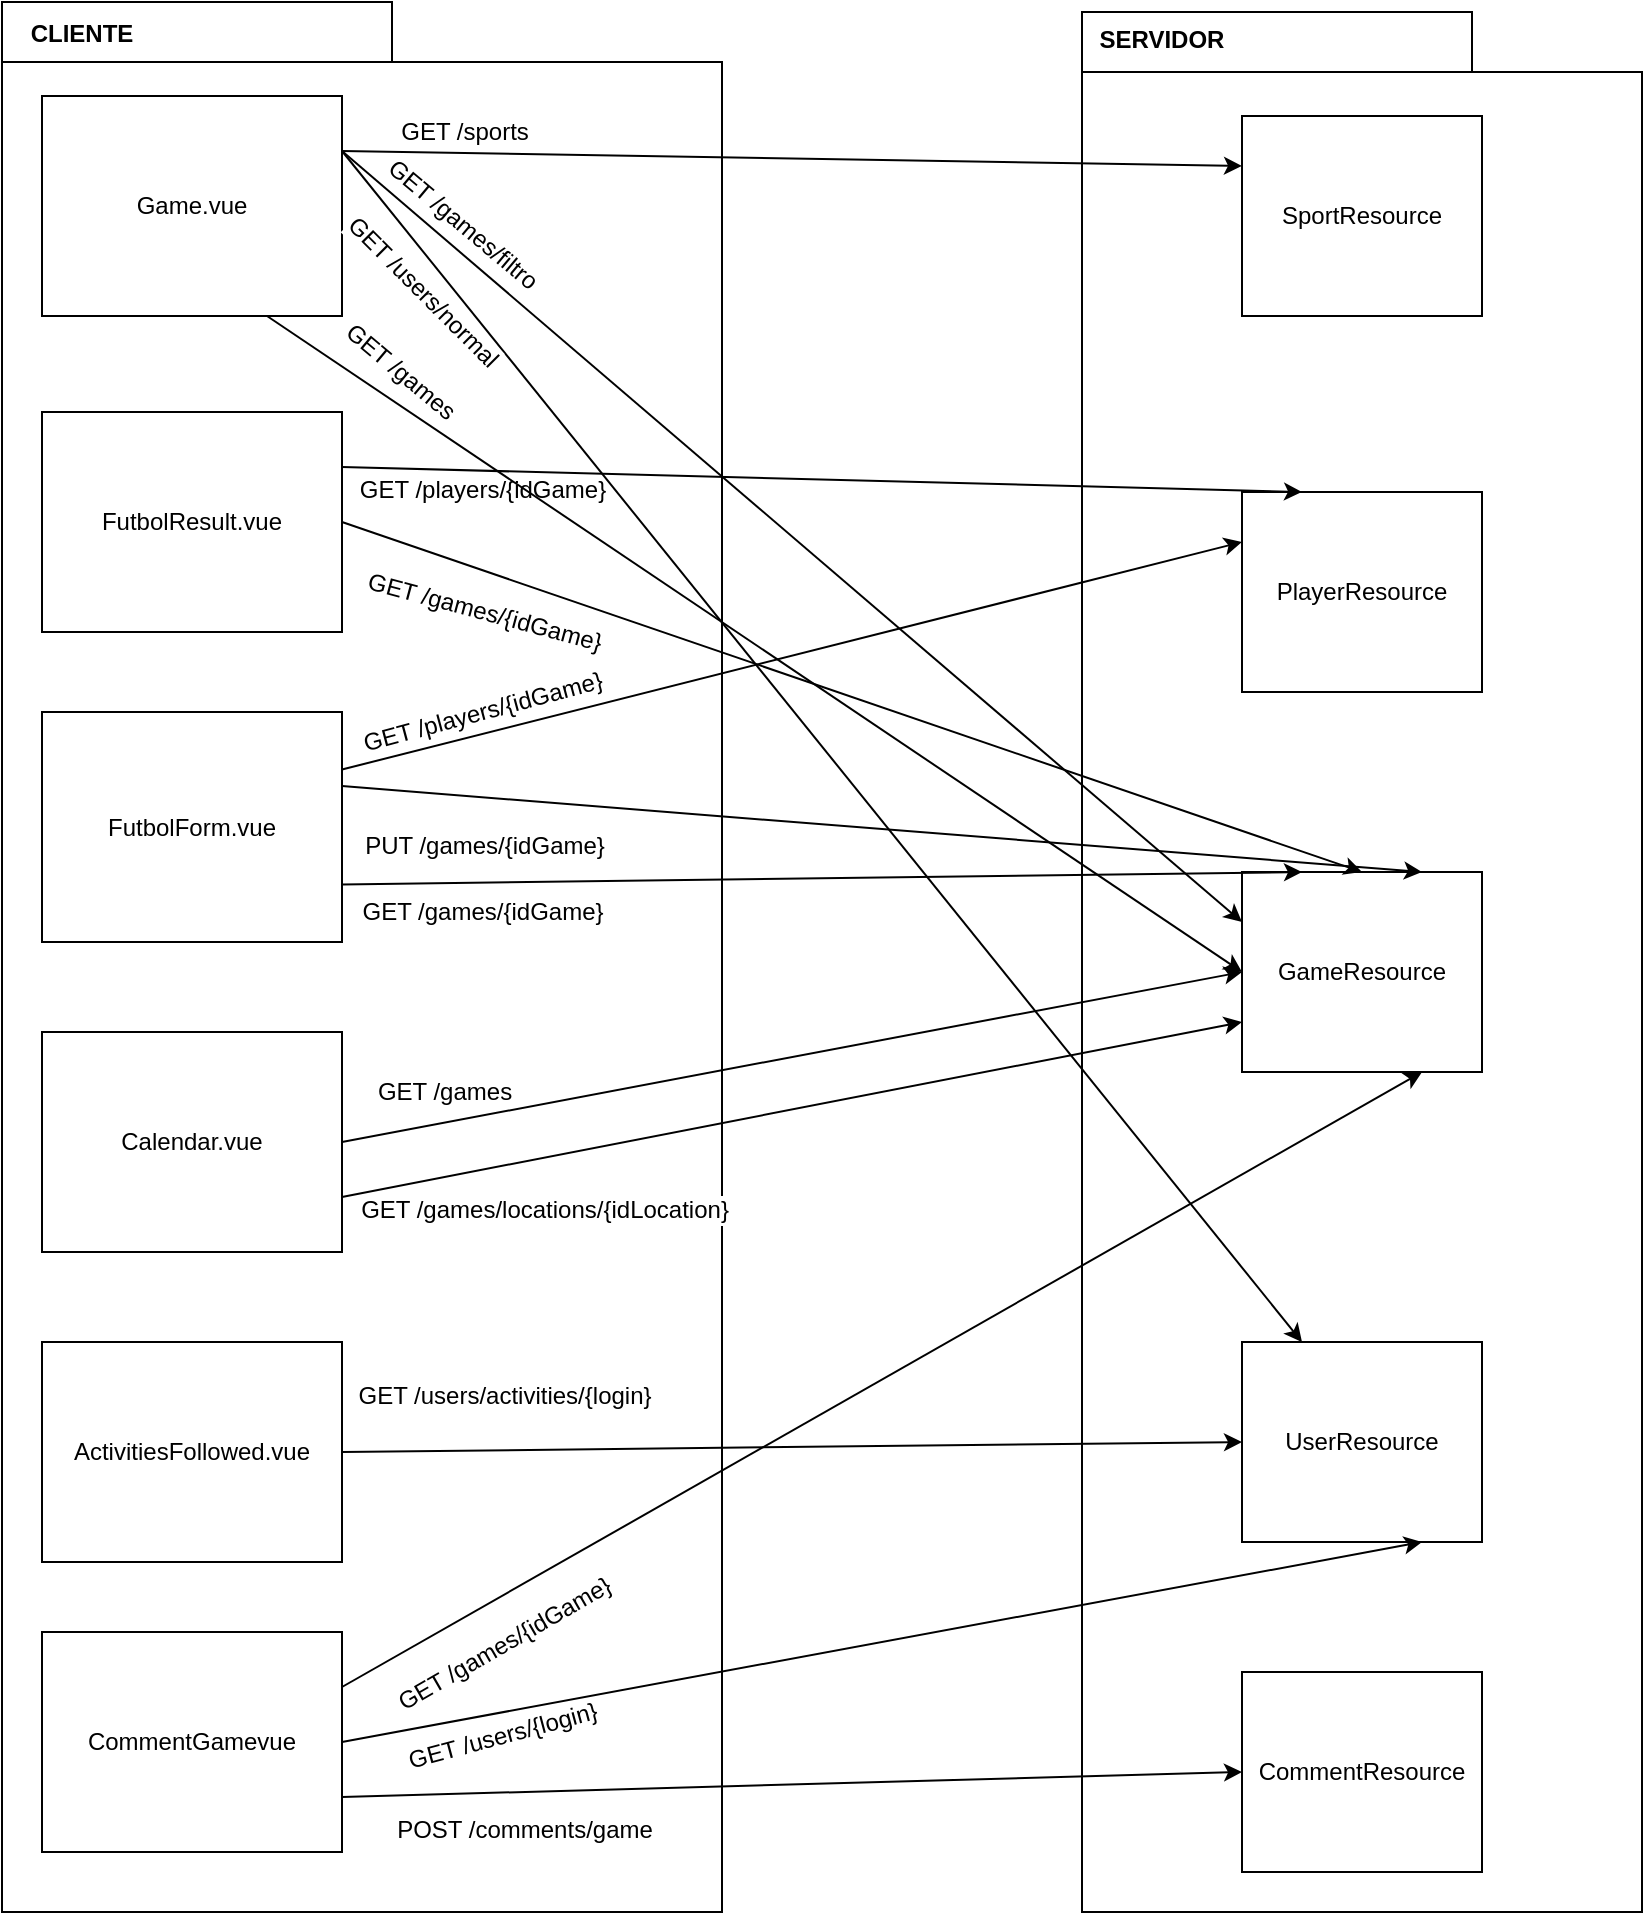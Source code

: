 <mxfile version="10.7.3" type="device"><diagram id="qDRfGwPWwqNrgD3D_uTH" name="Page-1"><mxGraphModel dx="918" dy="1701" grid="1" gridSize="10" guides="1" tooltips="1" connect="1" arrows="1" fold="1" page="1" pageScale="1" pageWidth="827" pageHeight="1169" math="0" shadow="0"><root><mxCell id="0"/><mxCell id="1" parent="0"/><mxCell id="4OftyYT4Xu0uSEjtU4bf-14" value="" style="shape=folder;fontStyle=1;spacingTop=10;tabWidth=195;tabHeight=30;tabPosition=left;html=1;gradientColor=none;" vertex="1" parent="1"><mxGeometry x="540" y="-10" width="280" height="950" as="geometry"/></mxCell><mxCell id="4OftyYT4Xu0uSEjtU4bf-13" value="" style="shape=folder;fontStyle=1;spacingTop=10;tabWidth=195;tabHeight=30;tabPosition=left;html=1;gradientColor=none;" vertex="1" parent="1"><mxGeometry y="-15" width="360" height="955" as="geometry"/></mxCell><mxCell id="4OftyYT4Xu0uSEjtU4bf-1" value="Game.vue" style="rounded=0;whiteSpace=wrap;html=1;" vertex="1" parent="1"><mxGeometry x="20" y="32" width="150" height="110" as="geometry"/></mxCell><mxCell id="4OftyYT4Xu0uSEjtU4bf-2" value="SportResource" style="rounded=0;whiteSpace=wrap;html=1;" vertex="1" parent="1"><mxGeometry x="620" y="42" width="120" height="100" as="geometry"/></mxCell><mxCell id="4OftyYT4Xu0uSEjtU4bf-12" value="FutbolResult.vue" style="rounded=0;whiteSpace=wrap;html=1;" vertex="1" parent="1"><mxGeometry x="20" y="190" width="150" height="110" as="geometry"/></mxCell><mxCell id="4OftyYT4Xu0uSEjtU4bf-15" value="CLIENTE" style="text;align=center;fontStyle=1;verticalAlign=middle;spacingLeft=3;spacingRight=3;strokeColor=none;rotatable=0;points=[[0,0.5],[1,0.5]];portConstraint=eastwest;gradientColor=none;" vertex="1" parent="1"><mxGeometry y="-13" width="80" height="26" as="geometry"/></mxCell><mxCell id="4OftyYT4Xu0uSEjtU4bf-16" value="SERVIDOR" style="text;align=center;fontStyle=1;verticalAlign=middle;spacingLeft=3;spacingRight=3;strokeColor=none;rotatable=0;points=[[0,0.5],[1,0.5]];portConstraint=eastwest;gradientColor=none;" vertex="1" parent="1"><mxGeometry x="540" y="-10" width="80" height="26" as="geometry"/></mxCell><mxCell id="4OftyYT4Xu0uSEjtU4bf-37" style="edgeStyle=orthogonalEdgeStyle;rounded=0;orthogonalLoop=1;jettySize=auto;html=1;exitX=0.75;exitY=1;exitDx=0;exitDy=0;entryX=0.75;entryY=1;entryDx=0;entryDy=0;" edge="1" parent="1" source="4OftyYT4Xu0uSEjtU4bf-27" target="4OftyYT4Xu0uSEjtU4bf-27"><mxGeometry relative="1" as="geometry"><mxPoint x="110" y="415" as="targetPoint"/></mxGeometry></mxCell><mxCell id="4OftyYT4Xu0uSEjtU4bf-27" value="FutbolForm.vue" style="rounded=0;whiteSpace=wrap;html=1;" vertex="1" parent="1"><mxGeometry x="20" y="340" width="150" height="115" as="geometry"/></mxCell><mxCell id="4OftyYT4Xu0uSEjtU4bf-42" value="CommentGamevue" style="rounded=0;whiteSpace=wrap;html=1;" vertex="1" parent="1"><mxGeometry x="20" y="800" width="150" height="110" as="geometry"/></mxCell><mxCell id="4OftyYT4Xu0uSEjtU4bf-47" value="Calendar.vue" style="rounded=0;whiteSpace=wrap;html=1;" vertex="1" parent="1"><mxGeometry x="20" y="500" width="150" height="110" as="geometry"/></mxCell><mxCell id="4OftyYT4Xu0uSEjtU4bf-54" value="ActivitiesFollowed.vue" style="rounded=0;whiteSpace=wrap;html=1;" vertex="1" parent="1"><mxGeometry x="20" y="655" width="150" height="110" as="geometry"/></mxCell><mxCell id="4OftyYT4Xu0uSEjtU4bf-55" value="UserResource" style="rounded=0;whiteSpace=wrap;html=1;" vertex="1" parent="1"><mxGeometry x="620" y="655" width="120" height="100" as="geometry"/></mxCell><mxCell id="4OftyYT4Xu0uSEjtU4bf-56" value="" style="endArrow=classic;html=1;entryX=0;entryY=0.5;entryDx=0;entryDy=0;exitX=1;exitY=0.5;exitDx=0;exitDy=0;" edge="1" parent="1" source="4OftyYT4Xu0uSEjtU4bf-54" target="4OftyYT4Xu0uSEjtU4bf-55"><mxGeometry width="50" height="50" relative="1" as="geometry"><mxPoint x="180" y="743" as="sourcePoint"/><mxPoint x="730" y="315" as="targetPoint"/><Array as="points"/></mxGeometry></mxCell><mxCell id="4OftyYT4Xu0uSEjtU4bf-57" value="GET /users/activities/{login}&lt;br&gt;" style="text;html=1;resizable=0;points=[];align=center;verticalAlign=middle;labelBackgroundColor=#ffffff;rotation=0;" vertex="1" connectable="0" parent="4OftyYT4Xu0uSEjtU4bf-56"><mxGeometry x="-0.91" y="-1" relative="1" as="geometry"><mxPoint x="60" y="-29" as="offset"/></mxGeometry></mxCell><mxCell id="4OftyYT4Xu0uSEjtU4bf-60" value="GameResource" style="rounded=0;whiteSpace=wrap;html=1;" vertex="1" parent="1"><mxGeometry x="620" y="420" width="120" height="100" as="geometry"/></mxCell><mxCell id="4OftyYT4Xu0uSEjtU4bf-61" value="" style="endArrow=classic;html=1;entryX=0;entryY=0.75;entryDx=0;entryDy=0;exitX=1;exitY=0.75;exitDx=0;exitDy=0;" edge="1" parent="1" source="4OftyYT4Xu0uSEjtU4bf-47" target="4OftyYT4Xu0uSEjtU4bf-60"><mxGeometry width="50" height="50" relative="1" as="geometry"><mxPoint x="180" y="593" as="sourcePoint"/><mxPoint x="640" y="290" as="targetPoint"/><Array as="points"/></mxGeometry></mxCell><mxCell id="4OftyYT4Xu0uSEjtU4bf-62" value="GET /games/locations/{idLocation}" style="text;html=1;resizable=0;points=[];align=center;verticalAlign=middle;labelBackgroundColor=#ffffff;rotation=0;" vertex="1" connectable="0" parent="4OftyYT4Xu0uSEjtU4bf-61"><mxGeometry x="-0.91" y="-1" relative="1" as="geometry"><mxPoint x="80" y="9" as="offset"/></mxGeometry></mxCell><mxCell id="4OftyYT4Xu0uSEjtU4bf-63" value="" style="endArrow=classic;html=1;entryX=0;entryY=0.5;entryDx=0;entryDy=0;exitX=1;exitY=0.5;exitDx=0;exitDy=0;" edge="1" parent="1" source="4OftyYT4Xu0uSEjtU4bf-47" target="4OftyYT4Xu0uSEjtU4bf-60"><mxGeometry width="50" height="50" relative="1" as="geometry"><mxPoint x="180" y="743" as="sourcePoint"/><mxPoint x="640" y="448" as="targetPoint"/><Array as="points"/></mxGeometry></mxCell><mxCell id="4OftyYT4Xu0uSEjtU4bf-64" value="GET /games&lt;br&gt;" style="text;html=1;resizable=0;points=[];align=center;verticalAlign=middle;labelBackgroundColor=#ffffff;rotation=0;" vertex="1" connectable="0" parent="4OftyYT4Xu0uSEjtU4bf-63"><mxGeometry x="-0.91" y="-1" relative="1" as="geometry"><mxPoint x="30" y="-22.5" as="offset"/></mxGeometry></mxCell><mxCell id="4OftyYT4Xu0uSEjtU4bf-65" value="CommentResource" style="rounded=0;whiteSpace=wrap;html=1;" vertex="1" parent="1"><mxGeometry x="620" y="820" width="120" height="100" as="geometry"/></mxCell><mxCell id="4OftyYT4Xu0uSEjtU4bf-67" value="" style="endArrow=classic;html=1;entryX=0;entryY=0.5;entryDx=0;entryDy=0;exitX=1;exitY=0.75;exitDx=0;exitDy=0;" edge="1" parent="1" source="4OftyYT4Xu0uSEjtU4bf-42" target="4OftyYT4Xu0uSEjtU4bf-65"><mxGeometry width="50" height="50" relative="1" as="geometry"><mxPoint x="180" y="720" as="sourcePoint"/><mxPoint x="630" y="680" as="targetPoint"/><Array as="points"/></mxGeometry></mxCell><mxCell id="4OftyYT4Xu0uSEjtU4bf-68" value="POST /comments/game&lt;br&gt;" style="text;html=1;resizable=0;points=[];align=center;verticalAlign=middle;labelBackgroundColor=#ffffff;rotation=0;" vertex="1" connectable="0" parent="4OftyYT4Xu0uSEjtU4bf-67"><mxGeometry x="-0.91" y="-1" relative="1" as="geometry"><mxPoint x="70" y="15.5" as="offset"/></mxGeometry></mxCell><mxCell id="4OftyYT4Xu0uSEjtU4bf-69" value="" style="endArrow=classic;html=1;entryX=0.75;entryY=1;entryDx=0;entryDy=0;exitX=1;exitY=0.5;exitDx=0;exitDy=0;" edge="1" parent="1" source="4OftyYT4Xu0uSEjtU4bf-42" target="4OftyYT4Xu0uSEjtU4bf-55"><mxGeometry width="50" height="50" relative="1" as="geometry"><mxPoint x="180" y="720" as="sourcePoint"/><mxPoint x="630" y="680" as="targetPoint"/><Array as="points"/></mxGeometry></mxCell><mxCell id="4OftyYT4Xu0uSEjtU4bf-70" value="GET /users/{login}&lt;br&gt;" style="text;html=1;resizable=0;points=[];align=center;verticalAlign=middle;labelBackgroundColor=#ffffff;rotation=-15;" vertex="1" connectable="0" parent="4OftyYT4Xu0uSEjtU4bf-69"><mxGeometry x="-0.91" y="-1" relative="1" as="geometry"><mxPoint x="55.5" as="offset"/></mxGeometry></mxCell><mxCell id="4OftyYT4Xu0uSEjtU4bf-71" value="" style="endArrow=classic;html=1;entryX=0.75;entryY=1;entryDx=0;entryDy=0;exitX=1;exitY=0.25;exitDx=0;exitDy=0;" edge="1" parent="1" source="4OftyYT4Xu0uSEjtU4bf-42" target="4OftyYT4Xu0uSEjtU4bf-60"><mxGeometry width="50" height="50" relative="1" as="geometry"><mxPoint x="180" y="593" as="sourcePoint"/><mxPoint x="630" y="505" as="targetPoint"/><Array as="points"/></mxGeometry></mxCell><mxCell id="4OftyYT4Xu0uSEjtU4bf-72" value="GET /games/{idGame}" style="text;html=1;resizable=0;points=[];align=center;verticalAlign=middle;labelBackgroundColor=#ffffff;rotation=-30;" vertex="1" connectable="0" parent="4OftyYT4Xu0uSEjtU4bf-71"><mxGeometry x="-0.91" y="-1" relative="1" as="geometry"><mxPoint x="56" y="-8.5" as="offset"/></mxGeometry></mxCell><mxCell id="4OftyYT4Xu0uSEjtU4bf-73" value="PlayerResource" style="rounded=0;whiteSpace=wrap;html=1;" vertex="1" parent="1"><mxGeometry x="620" y="230" width="120" height="100" as="geometry"/></mxCell><mxCell id="4OftyYT4Xu0uSEjtU4bf-74" value="" style="endArrow=classic;html=1;entryX=0.75;entryY=0;entryDx=0;entryDy=0;exitX=1;exitY=0.322;exitDx=0;exitDy=0;exitPerimeter=0;" edge="1" parent="1" source="4OftyYT4Xu0uSEjtU4bf-27" target="4OftyYT4Xu0uSEjtU4bf-60"><mxGeometry width="50" height="50" relative="1" as="geometry"><mxPoint x="180" y="593" as="sourcePoint"/><mxPoint x="630" y="578" as="targetPoint"/><Array as="points"/></mxGeometry></mxCell><mxCell id="4OftyYT4Xu0uSEjtU4bf-75" value="PUT /games/{idGame}" style="text;html=1;resizable=0;points=[];align=center;verticalAlign=middle;labelBackgroundColor=#ffffff;rotation=0;" vertex="1" connectable="0" parent="4OftyYT4Xu0uSEjtU4bf-74"><mxGeometry x="-0.91" y="-1" relative="1" as="geometry"><mxPoint x="46" y="27" as="offset"/></mxGeometry></mxCell><mxCell id="4OftyYT4Xu0uSEjtU4bf-76" value="" style="endArrow=classic;html=1;entryX=0;entryY=0.25;entryDx=0;entryDy=0;exitX=1;exitY=0.25;exitDx=0;exitDy=0;" edge="1" parent="1" source="4OftyYT4Xu0uSEjtU4bf-27" target="4OftyYT4Xu0uSEjtU4bf-73"><mxGeometry width="50" height="50" relative="1" as="geometry"><mxPoint x="180" y="387" as="sourcePoint"/><mxPoint x="720" y="503" as="targetPoint"/><Array as="points"/></mxGeometry></mxCell><mxCell id="4OftyYT4Xu0uSEjtU4bf-77" value="GET /players/{idGame}" style="text;html=1;resizable=0;points=[];align=center;verticalAlign=middle;labelBackgroundColor=#ffffff;rotation=-15;" vertex="1" connectable="0" parent="4OftyYT4Xu0uSEjtU4bf-76"><mxGeometry x="-0.91" y="-1" relative="1" as="geometry"><mxPoint x="49.5" y="-25" as="offset"/></mxGeometry></mxCell><mxCell id="4OftyYT4Xu0uSEjtU4bf-78" value="" style="endArrow=classic;html=1;entryX=0.25;entryY=0;entryDx=0;entryDy=0;exitX=1;exitY=0.75;exitDx=0;exitDy=0;" edge="1" parent="1" source="4OftyYT4Xu0uSEjtU4bf-27" target="4OftyYT4Xu0uSEjtU4bf-60"><mxGeometry width="50" height="50" relative="1" as="geometry"><mxPoint x="180" y="379" as="sourcePoint"/><mxPoint x="630" y="365" as="targetPoint"/><Array as="points"/></mxGeometry></mxCell><mxCell id="4OftyYT4Xu0uSEjtU4bf-79" value="GET /games/{idGame}" style="text;html=1;resizable=0;points=[];align=center;verticalAlign=middle;labelBackgroundColor=#ffffff;rotation=0;" vertex="1" connectable="0" parent="4OftyYT4Xu0uSEjtU4bf-78"><mxGeometry x="-0.91" y="-1" relative="1" as="geometry"><mxPoint x="48" y="13" as="offset"/></mxGeometry></mxCell><mxCell id="4OftyYT4Xu0uSEjtU4bf-82" value="" style="endArrow=classic;html=1;entryX=0.25;entryY=0;entryDx=0;entryDy=0;exitX=1;exitY=0.25;exitDx=0;exitDy=0;" edge="1" parent="1" source="4OftyYT4Xu0uSEjtU4bf-12" target="4OftyYT4Xu0uSEjtU4bf-73"><mxGeometry width="50" height="50" relative="1" as="geometry"><mxPoint x="180" y="379" as="sourcePoint"/><mxPoint x="630" y="365" as="targetPoint"/><Array as="points"/></mxGeometry></mxCell><mxCell id="4OftyYT4Xu0uSEjtU4bf-83" value="GET /players/{idGame}" style="text;html=1;resizable=0;points=[];align=center;verticalAlign=middle;labelBackgroundColor=#ffffff;rotation=0;" vertex="1" connectable="0" parent="4OftyYT4Xu0uSEjtU4bf-82"><mxGeometry x="-0.91" y="-1" relative="1" as="geometry"><mxPoint x="48" y="10" as="offset"/></mxGeometry></mxCell><mxCell id="4OftyYT4Xu0uSEjtU4bf-84" value="" style="endArrow=classic;html=1;entryX=0.5;entryY=0;entryDx=0;entryDy=0;exitX=1;exitY=0.5;exitDx=0;exitDy=0;" edge="1" parent="1" source="4OftyYT4Xu0uSEjtU4bf-12" target="4OftyYT4Xu0uSEjtU4bf-60"><mxGeometry width="50" height="50" relative="1" as="geometry"><mxPoint x="180" y="436" as="sourcePoint"/><mxPoint x="660" y="503" as="targetPoint"/><Array as="points"/></mxGeometry></mxCell><mxCell id="4OftyYT4Xu0uSEjtU4bf-85" value="GET /games/{idGame}" style="text;html=1;resizable=0;points=[];align=center;verticalAlign=middle;labelBackgroundColor=#ffffff;rotation=15;" vertex="1" connectable="0" parent="4OftyYT4Xu0uSEjtU4bf-84"><mxGeometry x="-0.91" y="-1" relative="1" as="geometry"><mxPoint x="48" y="36" as="offset"/></mxGeometry></mxCell><mxCell id="4OftyYT4Xu0uSEjtU4bf-86" value="" style="endArrow=classic;html=1;entryX=0;entryY=0.25;entryDx=0;entryDy=0;exitX=1;exitY=0.25;exitDx=0;exitDy=0;" edge="1" parent="1" source="4OftyYT4Xu0uSEjtU4bf-1" target="4OftyYT4Xu0uSEjtU4bf-60"><mxGeometry width="50" height="50" relative="1" as="geometry"><mxPoint x="180" y="255" as="sourcePoint"/><mxPoint x="690" y="503" as="targetPoint"/><Array as="points"/></mxGeometry></mxCell><mxCell id="4OftyYT4Xu0uSEjtU4bf-87" value="GET /games/filtro" style="text;html=1;resizable=0;points=[];align=center;verticalAlign=middle;labelBackgroundColor=#ffffff;rotation=40;" vertex="1" connectable="0" parent="4OftyYT4Xu0uSEjtU4bf-86"><mxGeometry x="-0.91" y="-1" relative="1" as="geometry"><mxPoint x="40.5" y="18.5" as="offset"/></mxGeometry></mxCell><mxCell id="4OftyYT4Xu0uSEjtU4bf-88" value="" style="endArrow=classic;html=1;entryX=0.25;entryY=0;entryDx=0;entryDy=0;exitX=1;exitY=0.25;exitDx=0;exitDy=0;" edge="1" parent="1" source="4OftyYT4Xu0uSEjtU4bf-1" target="4OftyYT4Xu0uSEjtU4bf-55"><mxGeometry width="50" height="50" relative="1" as="geometry"><mxPoint x="180" y="720" as="sourcePoint"/><mxPoint x="630" y="715" as="targetPoint"/><Array as="points"/></mxGeometry></mxCell><mxCell id="4OftyYT4Xu0uSEjtU4bf-89" value="GET /users/normal&lt;br&gt;" style="text;html=1;resizable=0;points=[];align=center;verticalAlign=middle;labelBackgroundColor=#ffffff;rotation=45;" vertex="1" connectable="0" parent="4OftyYT4Xu0uSEjtU4bf-88"><mxGeometry x="-0.91" y="-1" relative="1" as="geometry"><mxPoint x="19.5" y="43" as="offset"/></mxGeometry></mxCell><mxCell id="4OftyYT4Xu0uSEjtU4bf-90" value="" style="endArrow=classic;html=1;entryX=0;entryY=0.25;entryDx=0;entryDy=0;exitX=1;exitY=0.25;exitDx=0;exitDy=0;" edge="1" parent="1" source="4OftyYT4Xu0uSEjtU4bf-1" target="4OftyYT4Xu0uSEjtU4bf-2"><mxGeometry width="50" height="50" relative="1" as="geometry"><mxPoint x="180" y="70" as="sourcePoint"/><mxPoint x="630" y="528" as="targetPoint"/><Array as="points"/></mxGeometry></mxCell><mxCell id="4OftyYT4Xu0uSEjtU4bf-91" value="GET /sports" style="text;html=1;resizable=0;points=[];align=center;verticalAlign=middle;labelBackgroundColor=#ffffff;rotation=0;" vertex="1" connectable="0" parent="4OftyYT4Xu0uSEjtU4bf-90"><mxGeometry x="-0.91" y="-1" relative="1" as="geometry"><mxPoint x="40" y="-11.5" as="offset"/></mxGeometry></mxCell><mxCell id="4OftyYT4Xu0uSEjtU4bf-92" value="" style="endArrow=classic;html=1;entryX=0;entryY=0.5;entryDx=0;entryDy=0;exitX=0.75;exitY=1;exitDx=0;exitDy=0;" edge="1" parent="1" source="4OftyYT4Xu0uSEjtU4bf-1" target="4OftyYT4Xu0uSEjtU4bf-60"><mxGeometry width="50" height="50" relative="1" as="geometry"><mxPoint x="180" y="70" as="sourcePoint"/><mxPoint x="630" y="465" as="targetPoint"/><Array as="points"/></mxGeometry></mxCell><mxCell id="4OftyYT4Xu0uSEjtU4bf-93" value="GET /games&lt;br&gt;" style="text;html=1;resizable=0;points=[];align=center;verticalAlign=middle;labelBackgroundColor=#ffffff;rotation=40;" vertex="1" connectable="0" parent="4OftyYT4Xu0uSEjtU4bf-92"><mxGeometry x="-0.91" y="-1" relative="1" as="geometry"><mxPoint x="45.5" y="12" as="offset"/></mxGeometry></mxCell></root></mxGraphModel></diagram></mxfile>
